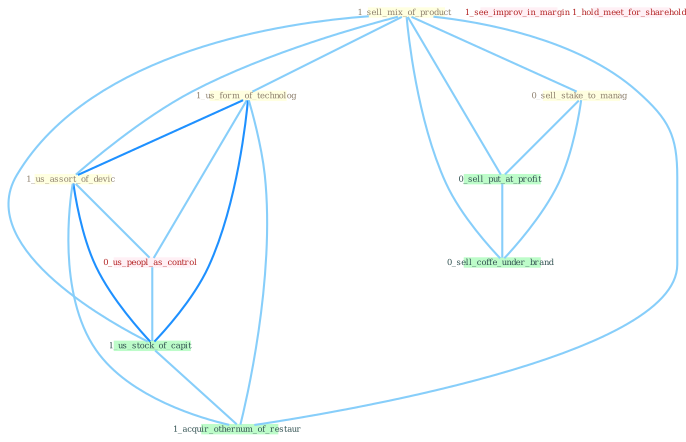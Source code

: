 Graph G{ 
    node
    [shape=polygon,style=filled,width=.5,height=.06,color="#BDFCC9",fixedsize=true,fontsize=4,
    fontcolor="#2f4f4f"];
    {node
    [color="#ffffe0", fontcolor="#8b7d6b"] "1_sell_mix_of_product " "1_us_form_of_technolog " "1_us_assort_of_devic " "0_sell_stake_to_manag "}
{node [color="#fff0f5", fontcolor="#b22222"] "0_us_peopl_as_control " "1_see_improv_in_margin " "1_hold_meet_for_sharehold "}
edge [color="#B0E2FF"];

	"1_sell_mix_of_product " -- "1_us_form_of_technolog " [w="1", color="#87cefa" ];
	"1_sell_mix_of_product " -- "1_us_assort_of_devic " [w="1", color="#87cefa" ];
	"1_sell_mix_of_product " -- "0_sell_stake_to_manag " [w="1", color="#87cefa" ];
	"1_sell_mix_of_product " -- "0_sell_put_at_profit " [w="1", color="#87cefa" ];
	"1_sell_mix_of_product " -- "1_us_stock_of_capit " [w="1", color="#87cefa" ];
	"1_sell_mix_of_product " -- "0_sell_coffe_under_brand " [w="1", color="#87cefa" ];
	"1_sell_mix_of_product " -- "1_acquir_othernum_of_restaur " [w="1", color="#87cefa" ];
	"1_us_form_of_technolog " -- "1_us_assort_of_devic " [w="2", color="#1e90ff" , len=0.8];
	"1_us_form_of_technolog " -- "0_us_peopl_as_control " [w="1", color="#87cefa" ];
	"1_us_form_of_technolog " -- "1_us_stock_of_capit " [w="2", color="#1e90ff" , len=0.8];
	"1_us_form_of_technolog " -- "1_acquir_othernum_of_restaur " [w="1", color="#87cefa" ];
	"1_us_assort_of_devic " -- "0_us_peopl_as_control " [w="1", color="#87cefa" ];
	"1_us_assort_of_devic " -- "1_us_stock_of_capit " [w="2", color="#1e90ff" , len=0.8];
	"1_us_assort_of_devic " -- "1_acquir_othernum_of_restaur " [w="1", color="#87cefa" ];
	"0_sell_stake_to_manag " -- "0_sell_put_at_profit " [w="1", color="#87cefa" ];
	"0_sell_stake_to_manag " -- "0_sell_coffe_under_brand " [w="1", color="#87cefa" ];
	"0_us_peopl_as_control " -- "1_us_stock_of_capit " [w="1", color="#87cefa" ];
	"0_sell_put_at_profit " -- "0_sell_coffe_under_brand " [w="1", color="#87cefa" ];
	"1_us_stock_of_capit " -- "1_acquir_othernum_of_restaur " [w="1", color="#87cefa" ];
}